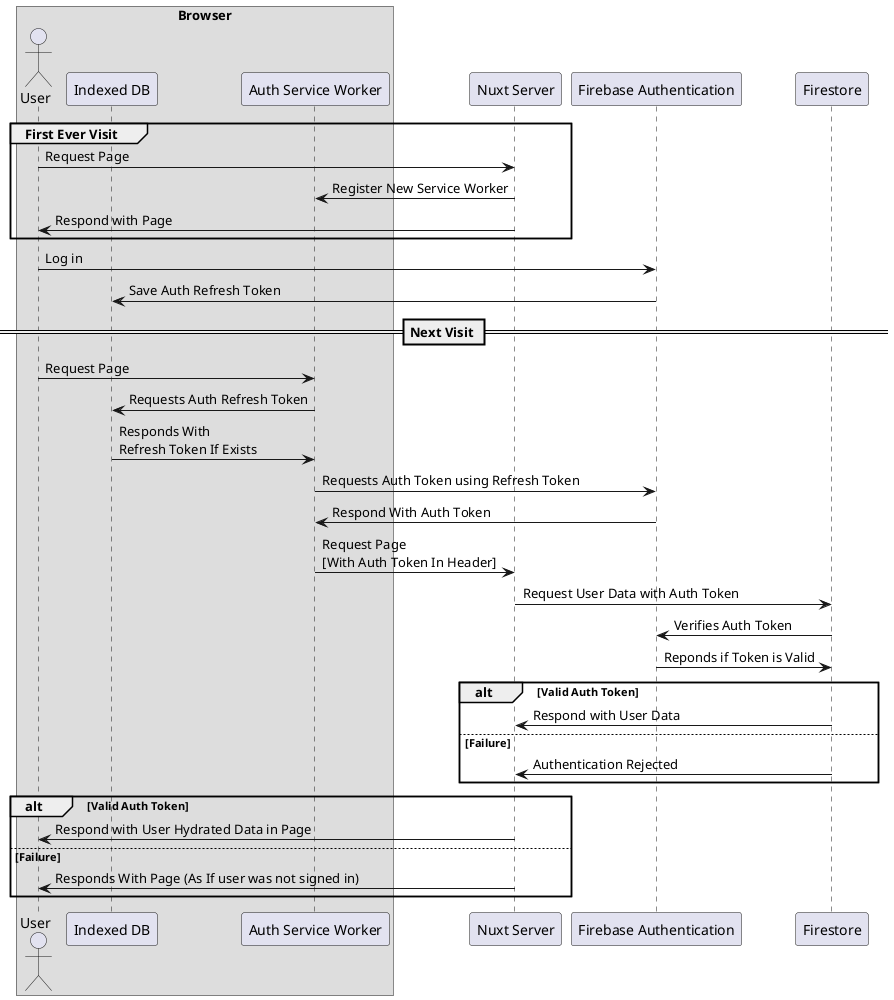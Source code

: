 @startuml serverSideAuthentication
box "Browser"
actor "User" as user
participant "Indexed DB" as idb
participant "Auth Service Worker" as sw
end box
participant "Nuxt Server" as nuxt
participant "Firebase Authentication" as auth
participant "Firestore" as db

group First Ever Visit
    user -> nuxt : Request Page
    nuxt -> sw : Register New Service Worker
    nuxt -> user : Respond with Page
end

user -> auth : Log in
auth -> idb : Save Auth Refresh Token

== Next Visit ==

user -> sw : Request Page
sw -> idb : Requests Auth Refresh Token
idb -> sw : Responds With \nRefresh Token If Exists
sw -> auth : Requests Auth Token using Refresh Token
auth -> sw : Respond With Auth Token
sw -> nuxt : Request Page \n[With Auth Token In Header]
nuxt -> db : Request User Data with Auth Token
db -> auth : Verifies Auth Token
auth -> db : Reponds if Token is Valid
alt Valid Auth Token
    db -> nuxt : Respond with User Data
else Failure
    db -> nuxt : Authentication Rejected
end
alt Valid Auth Token
    nuxt -> user : Respond with User Hydrated Data in Page
else Failure
    nuxt -> user : Responds With Page (As If user was not signed in)
end




@enduml
